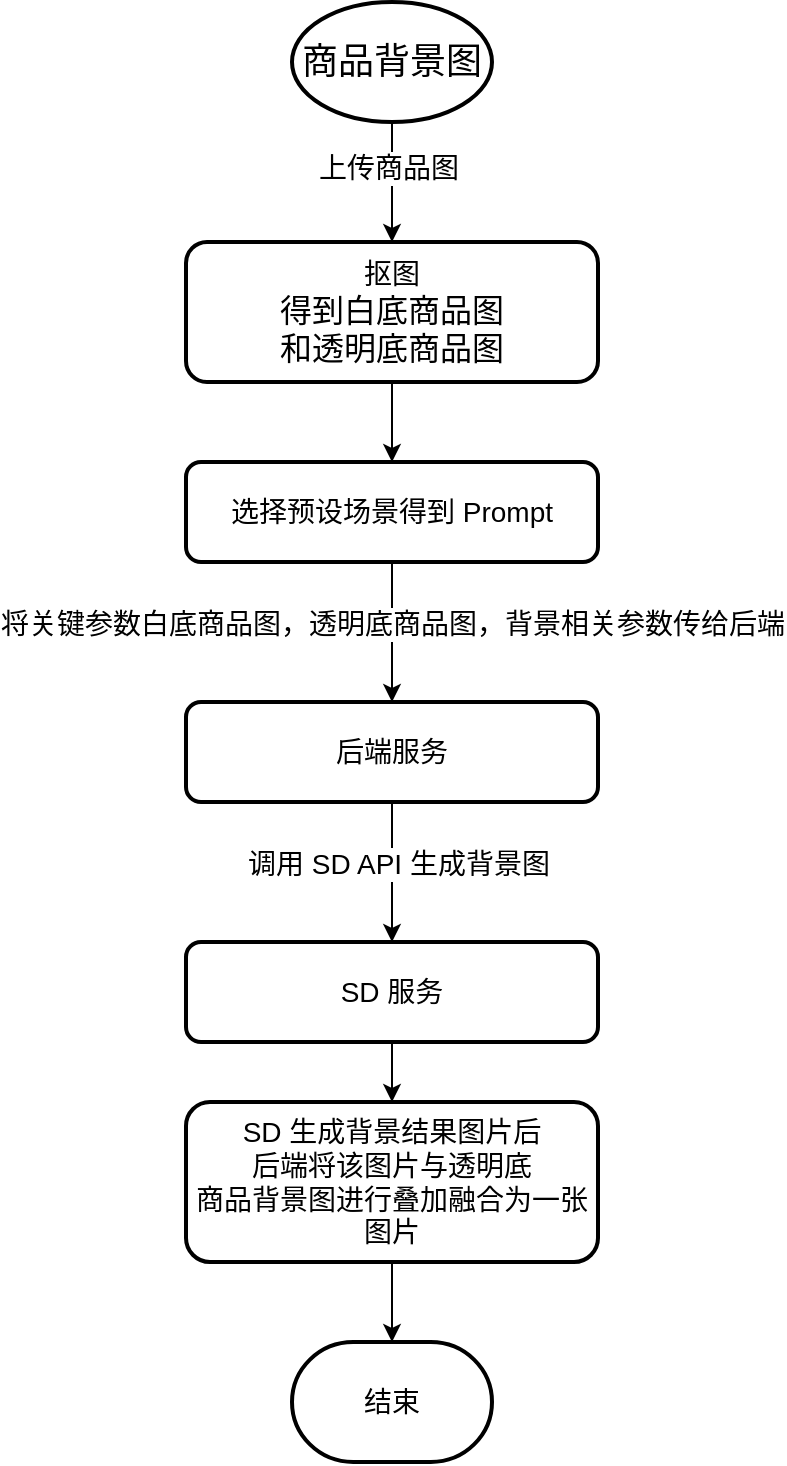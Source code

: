 <mxfile version="24.2.1" type="github">
  <diagram name="第 1 页" id="NlHFmR3OwGNAqyNhML3m">
    <mxGraphModel dx="1014" dy="514" grid="1" gridSize="10" guides="1" tooltips="1" connect="1" arrows="1" fold="1" page="1" pageScale="1" pageWidth="827" pageHeight="1169" math="0" shadow="0">
      <root>
        <mxCell id="0" />
        <mxCell id="1" parent="0" />
        <mxCell id="TcUGDIKqnXqcHKgOAkxR-4" value="" style="edgeStyle=orthogonalEdgeStyle;rounded=0;orthogonalLoop=1;jettySize=auto;html=1;" edge="1" parent="1" source="TcUGDIKqnXqcHKgOAkxR-1" target="TcUGDIKqnXqcHKgOAkxR-3">
          <mxGeometry relative="1" as="geometry" />
        </mxCell>
        <mxCell id="TcUGDIKqnXqcHKgOAkxR-5" value="&lt;font style=&quot;font-size: 14px;&quot;&gt;上传商品图&lt;/font&gt;" style="edgeLabel;html=1;align=center;verticalAlign=middle;resizable=0;points=[];" vertex="1" connectable="0" parent="TcUGDIKqnXqcHKgOAkxR-4">
          <mxGeometry x="-0.232" y="-2" relative="1" as="geometry">
            <mxPoint as="offset" />
          </mxGeometry>
        </mxCell>
        <mxCell id="TcUGDIKqnXqcHKgOAkxR-1" value="&lt;font style=&quot;font-size: 18px;&quot;&gt;商品背景图&lt;/font&gt;" style="strokeWidth=2;html=1;shape=mxgraph.flowchart.start_1;whiteSpace=wrap;" vertex="1" parent="1">
          <mxGeometry x="364" y="150" width="100" height="60" as="geometry" />
        </mxCell>
        <mxCell id="TcUGDIKqnXqcHKgOAkxR-7" value="" style="edgeStyle=orthogonalEdgeStyle;rounded=0;orthogonalLoop=1;jettySize=auto;html=1;" edge="1" parent="1" source="TcUGDIKqnXqcHKgOAkxR-3" target="TcUGDIKqnXqcHKgOAkxR-6">
          <mxGeometry relative="1" as="geometry" />
        </mxCell>
        <mxCell id="TcUGDIKqnXqcHKgOAkxR-3" value="&lt;font style=&quot;font-size: 14px;&quot;&gt;抠图&lt;/font&gt;&lt;div&gt;&lt;font size=&quot;3&quot;&gt;得到白底商品图&lt;/font&gt;&lt;/div&gt;&lt;div&gt;&lt;font size=&quot;3&quot;&gt;和透明底商品图&lt;/font&gt;&lt;/div&gt;" style="rounded=1;whiteSpace=wrap;html=1;strokeWidth=2;" vertex="1" parent="1">
          <mxGeometry x="311" y="270" width="206" height="70" as="geometry" />
        </mxCell>
        <mxCell id="TcUGDIKqnXqcHKgOAkxR-9" style="edgeStyle=orthogonalEdgeStyle;rounded=0;orthogonalLoop=1;jettySize=auto;html=1;" edge="1" parent="1" source="TcUGDIKqnXqcHKgOAkxR-6" target="TcUGDIKqnXqcHKgOAkxR-8">
          <mxGeometry relative="1" as="geometry" />
        </mxCell>
        <mxCell id="TcUGDIKqnXqcHKgOAkxR-10" value="&lt;font style=&quot;font-size: 14px;&quot;&gt;将关键参数白底商品图，透明底商品图，背景相关参数传给后端&lt;/font&gt;" style="edgeLabel;html=1;align=center;verticalAlign=middle;resizable=0;points=[];" vertex="1" connectable="0" parent="TcUGDIKqnXqcHKgOAkxR-9">
          <mxGeometry x="-0.11" relative="1" as="geometry">
            <mxPoint as="offset" />
          </mxGeometry>
        </mxCell>
        <mxCell id="TcUGDIKqnXqcHKgOAkxR-6" value="&lt;span style=&quot;font-size: 14px;&quot;&gt;选择预设场景得到 Prompt&lt;/span&gt;" style="rounded=1;whiteSpace=wrap;html=1;strokeWidth=2;" vertex="1" parent="1">
          <mxGeometry x="311" y="380" width="206" height="50" as="geometry" />
        </mxCell>
        <mxCell id="TcUGDIKqnXqcHKgOAkxR-12" style="edgeStyle=orthogonalEdgeStyle;rounded=0;orthogonalLoop=1;jettySize=auto;html=1;" edge="1" parent="1" source="TcUGDIKqnXqcHKgOAkxR-8" target="TcUGDIKqnXqcHKgOAkxR-11">
          <mxGeometry relative="1" as="geometry" />
        </mxCell>
        <mxCell id="TcUGDIKqnXqcHKgOAkxR-20" value="&lt;font style=&quot;font-size: 14px;&quot;&gt;调用 SD API 生成背景图&lt;/font&gt;" style="edgeLabel;html=1;align=center;verticalAlign=middle;resizable=0;points=[];" vertex="1" connectable="0" parent="TcUGDIKqnXqcHKgOAkxR-12">
          <mxGeometry x="-0.125" y="3" relative="1" as="geometry">
            <mxPoint as="offset" />
          </mxGeometry>
        </mxCell>
        <mxCell id="TcUGDIKqnXqcHKgOAkxR-8" value="&lt;span style=&quot;font-size: 14px;&quot;&gt;后端服务&lt;/span&gt;" style="rounded=1;whiteSpace=wrap;html=1;strokeWidth=2;" vertex="1" parent="1">
          <mxGeometry x="311" y="500" width="206" height="50" as="geometry" />
        </mxCell>
        <mxCell id="TcUGDIKqnXqcHKgOAkxR-17" style="edgeStyle=orthogonalEdgeStyle;rounded=0;orthogonalLoop=1;jettySize=auto;html=1;" edge="1" parent="1" source="TcUGDIKqnXqcHKgOAkxR-11" target="TcUGDIKqnXqcHKgOAkxR-16">
          <mxGeometry relative="1" as="geometry" />
        </mxCell>
        <mxCell id="TcUGDIKqnXqcHKgOAkxR-11" value="&lt;span style=&quot;font-size: 14px;&quot;&gt;SD 服务&lt;/span&gt;" style="rounded=1;whiteSpace=wrap;html=1;strokeWidth=2;" vertex="1" parent="1">
          <mxGeometry x="311" y="620" width="206" height="50" as="geometry" />
        </mxCell>
        <mxCell id="TcUGDIKqnXqcHKgOAkxR-19" style="edgeStyle=orthogonalEdgeStyle;rounded=0;orthogonalLoop=1;jettySize=auto;html=1;" edge="1" parent="1" source="TcUGDIKqnXqcHKgOAkxR-16" target="TcUGDIKqnXqcHKgOAkxR-18">
          <mxGeometry relative="1" as="geometry" />
        </mxCell>
        <mxCell id="TcUGDIKqnXqcHKgOAkxR-16" value="&lt;span style=&quot;font-size: 14px;&quot;&gt;SD&amp;nbsp;&lt;/span&gt;&lt;span style=&quot;font-size: 14px;&quot;&gt;生成&lt;/span&gt;&lt;span style=&quot;font-size: 14px;&quot;&gt;背景结果图片后&lt;/span&gt;&lt;div&gt;&lt;span style=&quot;font-size: 14px;&quot;&gt;后端将该图片与透明底&lt;/span&gt;&lt;/div&gt;&lt;div&gt;&lt;span style=&quot;font-size: 14px;&quot;&gt;商品背景图进行叠加融合为一张图片&lt;/span&gt;&lt;/div&gt;" style="rounded=1;whiteSpace=wrap;html=1;strokeWidth=2;" vertex="1" parent="1">
          <mxGeometry x="311" y="700" width="206" height="80" as="geometry" />
        </mxCell>
        <mxCell id="TcUGDIKqnXqcHKgOAkxR-18" value="&lt;font style=&quot;font-size: 14px;&quot;&gt;结束&lt;/font&gt;" style="strokeWidth=2;html=1;shape=mxgraph.flowchart.terminator;whiteSpace=wrap;" vertex="1" parent="1">
          <mxGeometry x="364" y="820" width="100" height="60" as="geometry" />
        </mxCell>
      </root>
    </mxGraphModel>
  </diagram>
</mxfile>

